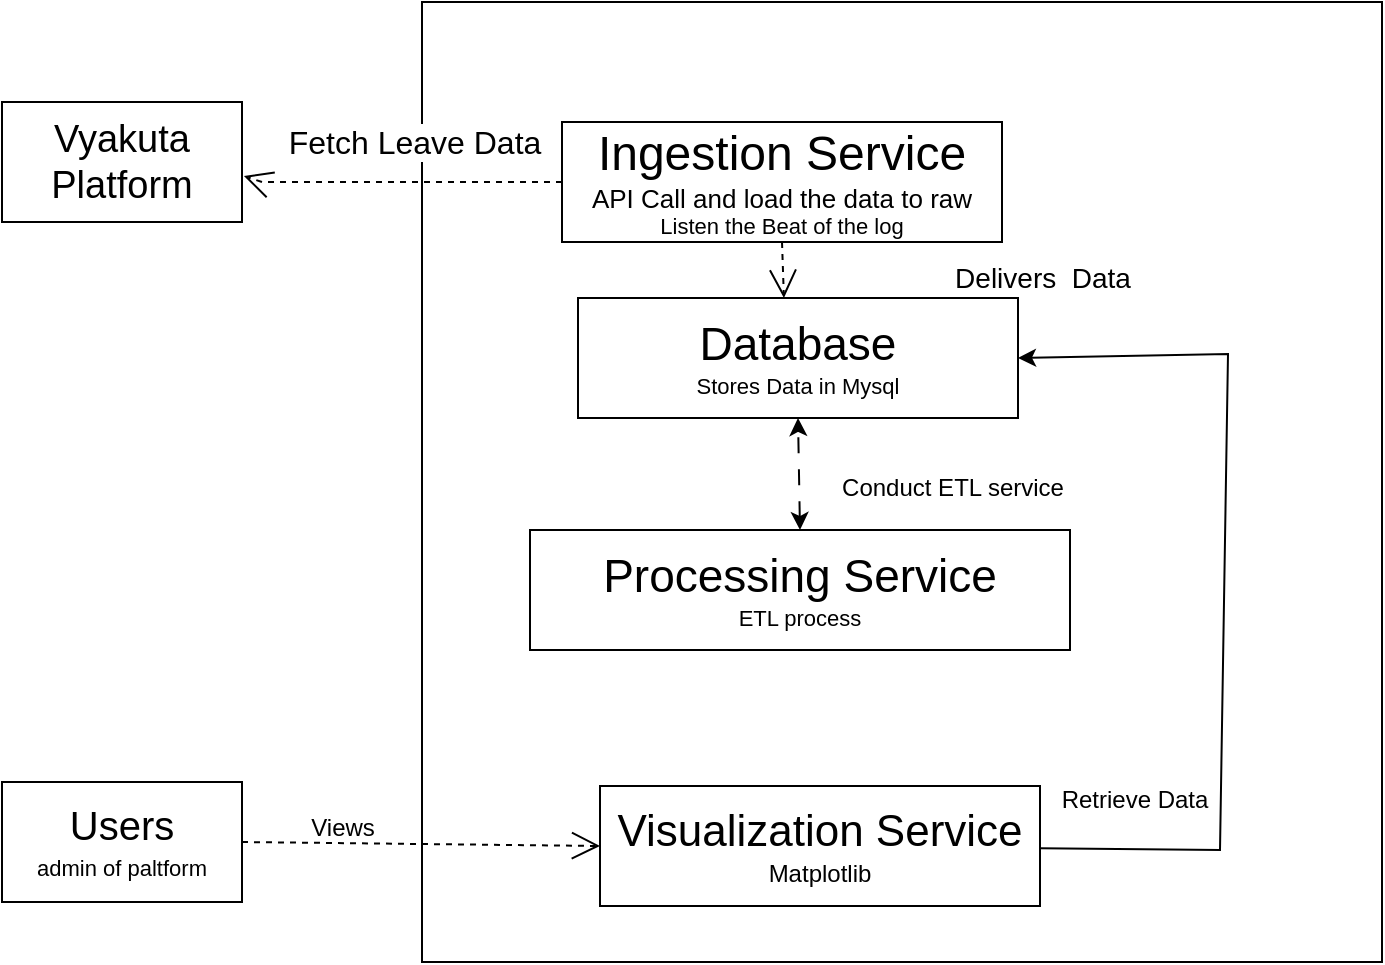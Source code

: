 <mxfile version="24.7.12">
  <diagram name="Page-1" id="tuoQRyF--M8PMrgClNcr">
    <mxGraphModel dx="880" dy="481" grid="0" gridSize="10" guides="0" tooltips="1" connect="1" arrows="1" fold="1" page="1" pageScale="1" pageWidth="850" pageHeight="1100" math="0" shadow="0">
      <root>
        <mxCell id="0" />
        <mxCell id="1" parent="0" />
        <mxCell id="aRLkHNR84MG8htMFNlhs-1" value="&lt;font style=&quot;font-size: 19px;&quot;&gt;Vyakuta Platform&lt;br&gt;&lt;/font&gt;" style="rounded=0;whiteSpace=wrap;html=1;" parent="1" vertex="1">
          <mxGeometry x="30" y="70" width="120" height="60" as="geometry" />
        </mxCell>
        <mxCell id="aRLkHNR84MG8htMFNlhs-2" value="" style="whiteSpace=wrap;html=1;aspect=fixed;" parent="1" vertex="1">
          <mxGeometry x="240" y="20" width="480" height="480" as="geometry" />
        </mxCell>
        <mxCell id="aRLkHNR84MG8htMFNlhs-3" value="&lt;div style=&quot;font-size: 13px;&quot;&gt;&lt;font style=&quot;font-size: 24px;&quot;&gt;Ingestion Service&lt;/font&gt;&lt;font style=&quot;font-size: 13px;&quot;&gt; &lt;br&gt;&lt;/font&gt;&lt;/div&gt;&lt;div style=&quot;font-size: 13px;&quot;&gt;&lt;font style=&quot;font-size: 13px;&quot;&gt;API Call and load the data to raw&lt;br&gt;&lt;/font&gt;&lt;/div&gt;&lt;div style=&quot;font-size: 11px;&quot;&gt;&lt;font style=&quot;font-size: 11px;&quot;&gt;Listen the Beat of the log&lt;font style=&quot;font-size: 11px;&quot;&gt;&lt;br&gt;&lt;/font&gt;&lt;/font&gt;&lt;/div&gt;" style="rounded=0;whiteSpace=wrap;html=1;" parent="1" vertex="1">
          <mxGeometry x="310" y="80" width="220" height="60" as="geometry" />
        </mxCell>
        <mxCell id="aRLkHNR84MG8htMFNlhs-4" value="&lt;font style=&quot;font-size: 16px;&quot;&gt;Fetch Leave Data &lt;br&gt;&lt;/font&gt;" style="endArrow=open;endSize=12;dashed=1;html=1;rounded=0;entryX=1.008;entryY=0.617;entryDx=0;entryDy=0;exitX=0;exitY=0.5;exitDx=0;exitDy=0;entryPerimeter=0;" parent="1" source="aRLkHNR84MG8htMFNlhs-3" target="aRLkHNR84MG8htMFNlhs-1" edge="1">
          <mxGeometry x="-0.071" y="-20" width="160" relative="1" as="geometry">
            <mxPoint x="380" y="210" as="sourcePoint" />
            <mxPoint x="160" y="210" as="targetPoint" />
            <mxPoint as="offset" />
            <Array as="points">
              <mxPoint x="160" y="110" />
            </Array>
          </mxGeometry>
        </mxCell>
        <mxCell id="aRLkHNR84MG8htMFNlhs-5" value="&lt;div&gt;&lt;font style=&quot;font-size: 23px;&quot;&gt;Processing Service&lt;br&gt;&lt;/font&gt;&lt;/div&gt;&lt;div style=&quot;font-size: 11px;&quot;&gt;ETL process&lt;font style=&quot;font-size: 11px;&quot;&gt;&lt;font style=&quot;font-size: 11px;&quot;&gt;&lt;br&gt;&lt;/font&gt;&lt;/font&gt;&lt;/div&gt;" style="rounded=0;whiteSpace=wrap;html=1;" parent="1" vertex="1">
          <mxGeometry x="294" y="284" width="270" height="60" as="geometry" />
        </mxCell>
        <mxCell id="aRLkHNR84MG8htMFNlhs-6" value="&lt;div&gt;&lt;font style=&quot;font-size: 23px;&quot;&gt;Database&lt;br&gt;&lt;/font&gt;&lt;/div&gt;&lt;div style=&quot;font-size: 11px;&quot;&gt;Stores Data in Mysql&lt;br&gt;&lt;/div&gt;" style="rounded=0;whiteSpace=wrap;html=1;" parent="1" vertex="1">
          <mxGeometry x="318" y="168" width="220" height="60" as="geometry" />
        </mxCell>
        <mxCell id="aRLkHNR84MG8htMFNlhs-11" value="&lt;font style=&quot;font-size: 14px;&quot;&gt;Delivers&amp;nbsp; Data&lt;br&gt;&lt;/font&gt;" style="endArrow=open;endSize=12;dashed=1;html=1;rounded=0;exitX=0.5;exitY=1;exitDx=0;exitDy=0;entryX=0.468;entryY=0;entryDx=0;entryDy=0;entryPerimeter=0;" parent="1" source="aRLkHNR84MG8htMFNlhs-3" target="aRLkHNR84MG8htMFNlhs-6" edge="1">
          <mxGeometry x="0.602" y="129" width="160" relative="1" as="geometry">
            <mxPoint x="380" y="210" as="sourcePoint" />
            <mxPoint x="160" y="210" as="targetPoint" />
            <mxPoint as="offset" />
          </mxGeometry>
        </mxCell>
        <mxCell id="aRLkHNR84MG8htMFNlhs-13" value="&lt;div style=&quot;&quot;&gt;&lt;font style=&quot;font-size: 22px;&quot;&gt;Visualization Service&lt;/font&gt;&lt;/div&gt;&lt;div style=&quot;&quot;&gt;&lt;font style=&quot;font-size: 12px;&quot;&gt;Matplotlib&lt;font style=&quot;font-size: 12px;&quot;&gt;&lt;font style=&quot;font-size: 12px;&quot;&gt;&lt;br&gt;&lt;/font&gt;&lt;/font&gt;&lt;/font&gt;&lt;/div&gt;" style="rounded=0;whiteSpace=wrap;html=1;" parent="1" vertex="1">
          <mxGeometry x="329" y="412" width="220" height="60" as="geometry" />
        </mxCell>
        <mxCell id="aRLkHNR84MG8htMFNlhs-17" value="&lt;div&gt;&lt;font style=&quot;font-size: 20px;&quot;&gt;Users&lt;/font&gt;&lt;/div&gt;&lt;div style=&quot;font-size: 14px;&quot;&gt;&lt;font style=&quot;font-size: 11px;&quot;&gt;admin of paltform&lt;/font&gt;&lt;/div&gt;" style="rounded=0;whiteSpace=wrap;html=1;" parent="1" vertex="1">
          <mxGeometry x="30" y="410" width="120" height="60" as="geometry" />
        </mxCell>
        <mxCell id="aRLkHNR84MG8htMFNlhs-18" value="" style="endArrow=open;endSize=12;dashed=1;html=1;rounded=0;exitX=1;exitY=0.5;exitDx=0;exitDy=0;entryX=0;entryY=0.5;entryDx=0;entryDy=0;" parent="1" source="aRLkHNR84MG8htMFNlhs-17" target="aRLkHNR84MG8htMFNlhs-13" edge="1">
          <mxGeometry y="135" width="160" relative="1" as="geometry">
            <mxPoint x="425" y="370" as="sourcePoint" />
            <mxPoint x="422" y="423" as="targetPoint" />
            <mxPoint y="-1" as="offset" />
          </mxGeometry>
        </mxCell>
        <mxCell id="aRLkHNR84MG8htMFNlhs-19" value="&lt;div&gt;Views&lt;/div&gt;&lt;div&gt;&lt;br&gt;&lt;/div&gt;" style="text;html=1;align=center;verticalAlign=middle;resizable=0;points=[];autosize=1;strokeColor=none;fillColor=none;" parent="1" vertex="1">
          <mxGeometry x="170" y="420" width="60" height="40" as="geometry" />
        </mxCell>
        <mxCell id="aRLkHNR84MG8htMFNlhs-20" value="Retrieve Data" style="text;html=1;align=center;verticalAlign=middle;resizable=0;points=[];autosize=1;strokeColor=none;fillColor=none;" parent="1" vertex="1">
          <mxGeometry x="546" y="404" width="100" height="30" as="geometry" />
        </mxCell>
        <mxCell id="Uoczkvc4O0ja2kyIg5aQ-1" value="" style="endArrow=classic;startArrow=classic;html=1;rounded=0;entryX=0.5;entryY=1;entryDx=0;entryDy=0;exitX=0.5;exitY=0;exitDx=0;exitDy=0;dashed=1;dashPattern=8 8;" edge="1" parent="1" source="aRLkHNR84MG8htMFNlhs-5" target="aRLkHNR84MG8htMFNlhs-6">
          <mxGeometry width="50" height="50" relative="1" as="geometry">
            <mxPoint x="399" y="417" as="sourcePoint" />
            <mxPoint x="449" y="367" as="targetPoint" />
          </mxGeometry>
        </mxCell>
        <mxCell id="Uoczkvc4O0ja2kyIg5aQ-2" value="" style="endArrow=classic;html=1;rounded=0;entryX=1;entryY=0.5;entryDx=0;entryDy=0;" edge="1" parent="1" source="aRLkHNR84MG8htMFNlhs-13" target="aRLkHNR84MG8htMFNlhs-6">
          <mxGeometry width="50" height="50" relative="1" as="geometry">
            <mxPoint x="444" y="407.99" as="sourcePoint" />
            <mxPoint x="540" y="192" as="targetPoint" />
            <Array as="points">
              <mxPoint x="639" y="444" />
              <mxPoint x="643" y="196" />
            </Array>
          </mxGeometry>
        </mxCell>
        <mxCell id="Uoczkvc4O0ja2kyIg5aQ-3" value="Conduct ETL service" style="text;html=1;align=center;verticalAlign=middle;resizable=0;points=[];autosize=1;strokeColor=none;fillColor=none;" vertex="1" parent="1">
          <mxGeometry x="440" y="250" width="130" height="26" as="geometry" />
        </mxCell>
      </root>
    </mxGraphModel>
  </diagram>
</mxfile>

